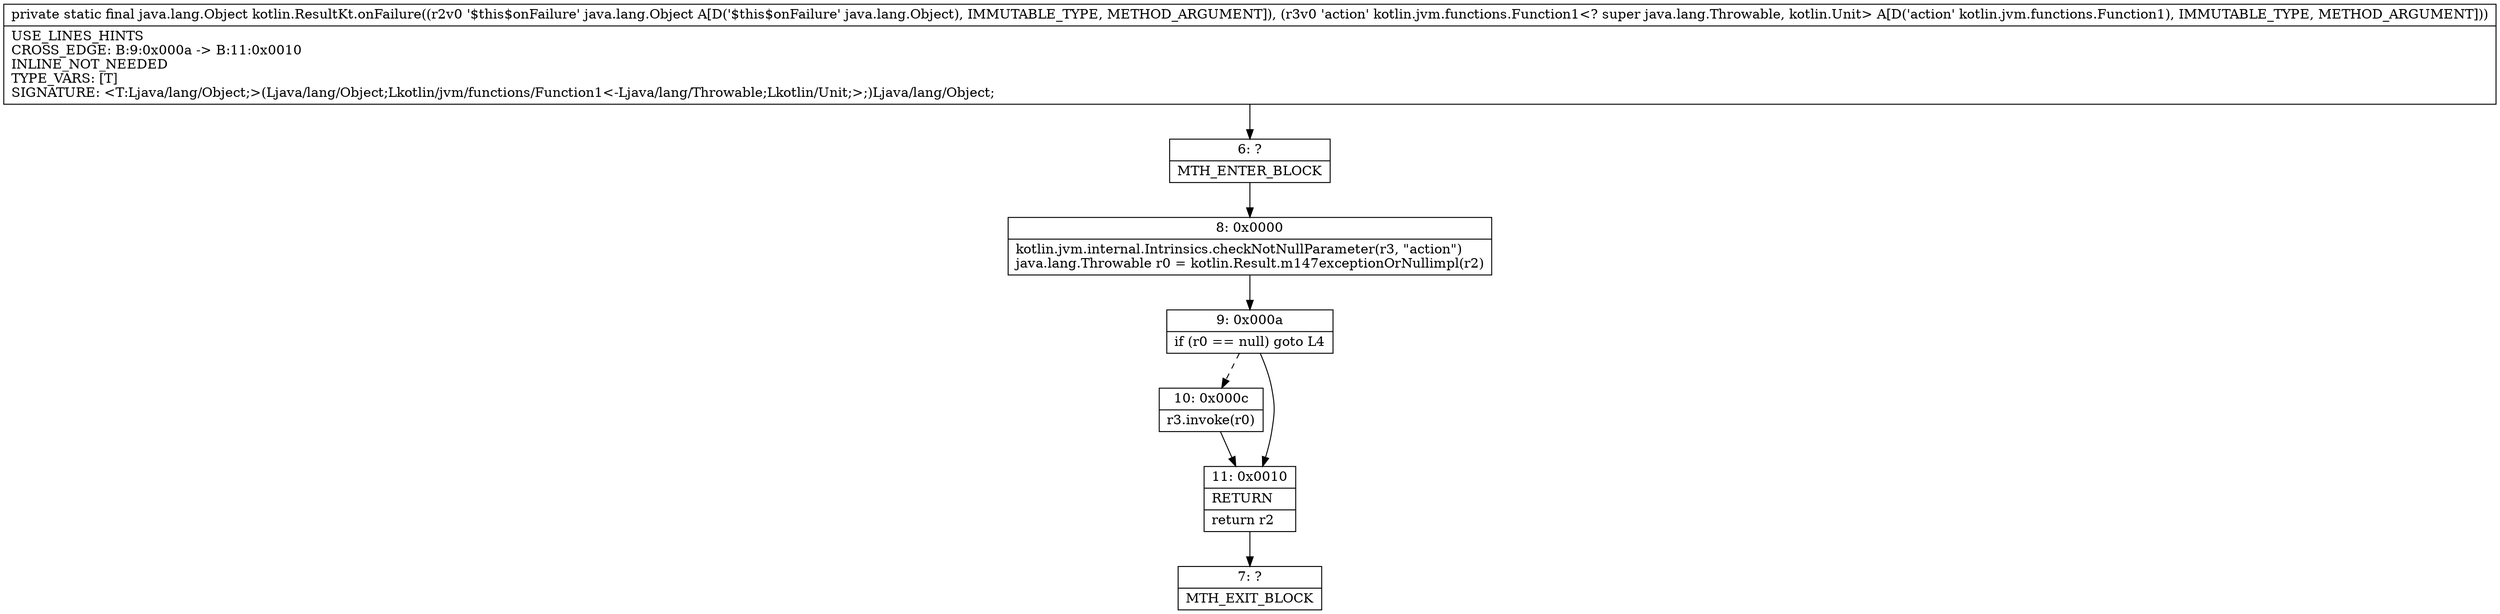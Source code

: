 digraph "CFG forkotlin.ResultKt.onFailure(Ljava\/lang\/Object;Lkotlin\/jvm\/functions\/Function1;)Ljava\/lang\/Object;" {
Node_6 [shape=record,label="{6\:\ ?|MTH_ENTER_BLOCK\l}"];
Node_8 [shape=record,label="{8\:\ 0x0000|kotlin.jvm.internal.Intrinsics.checkNotNullParameter(r3, \"action\")\ljava.lang.Throwable r0 = kotlin.Result.m147exceptionOrNullimpl(r2)\l}"];
Node_9 [shape=record,label="{9\:\ 0x000a|if (r0 == null) goto L4\l}"];
Node_10 [shape=record,label="{10\:\ 0x000c|r3.invoke(r0)\l}"];
Node_11 [shape=record,label="{11\:\ 0x0010|RETURN\l|return r2\l}"];
Node_7 [shape=record,label="{7\:\ ?|MTH_EXIT_BLOCK\l}"];
MethodNode[shape=record,label="{private static final java.lang.Object kotlin.ResultKt.onFailure((r2v0 '$this$onFailure' java.lang.Object A[D('$this$onFailure' java.lang.Object), IMMUTABLE_TYPE, METHOD_ARGUMENT]), (r3v0 'action' kotlin.jvm.functions.Function1\<? super java.lang.Throwable, kotlin.Unit\> A[D('action' kotlin.jvm.functions.Function1), IMMUTABLE_TYPE, METHOD_ARGUMENT]))  | USE_LINES_HINTS\lCROSS_EDGE: B:9:0x000a \-\> B:11:0x0010\lINLINE_NOT_NEEDED\lTYPE_VARS: [T]\lSIGNATURE: \<T:Ljava\/lang\/Object;\>(Ljava\/lang\/Object;Lkotlin\/jvm\/functions\/Function1\<\-Ljava\/lang\/Throwable;Lkotlin\/Unit;\>;)Ljava\/lang\/Object;\l}"];
MethodNode -> Node_6;Node_6 -> Node_8;
Node_8 -> Node_9;
Node_9 -> Node_10[style=dashed];
Node_9 -> Node_11;
Node_10 -> Node_11;
Node_11 -> Node_7;
}


